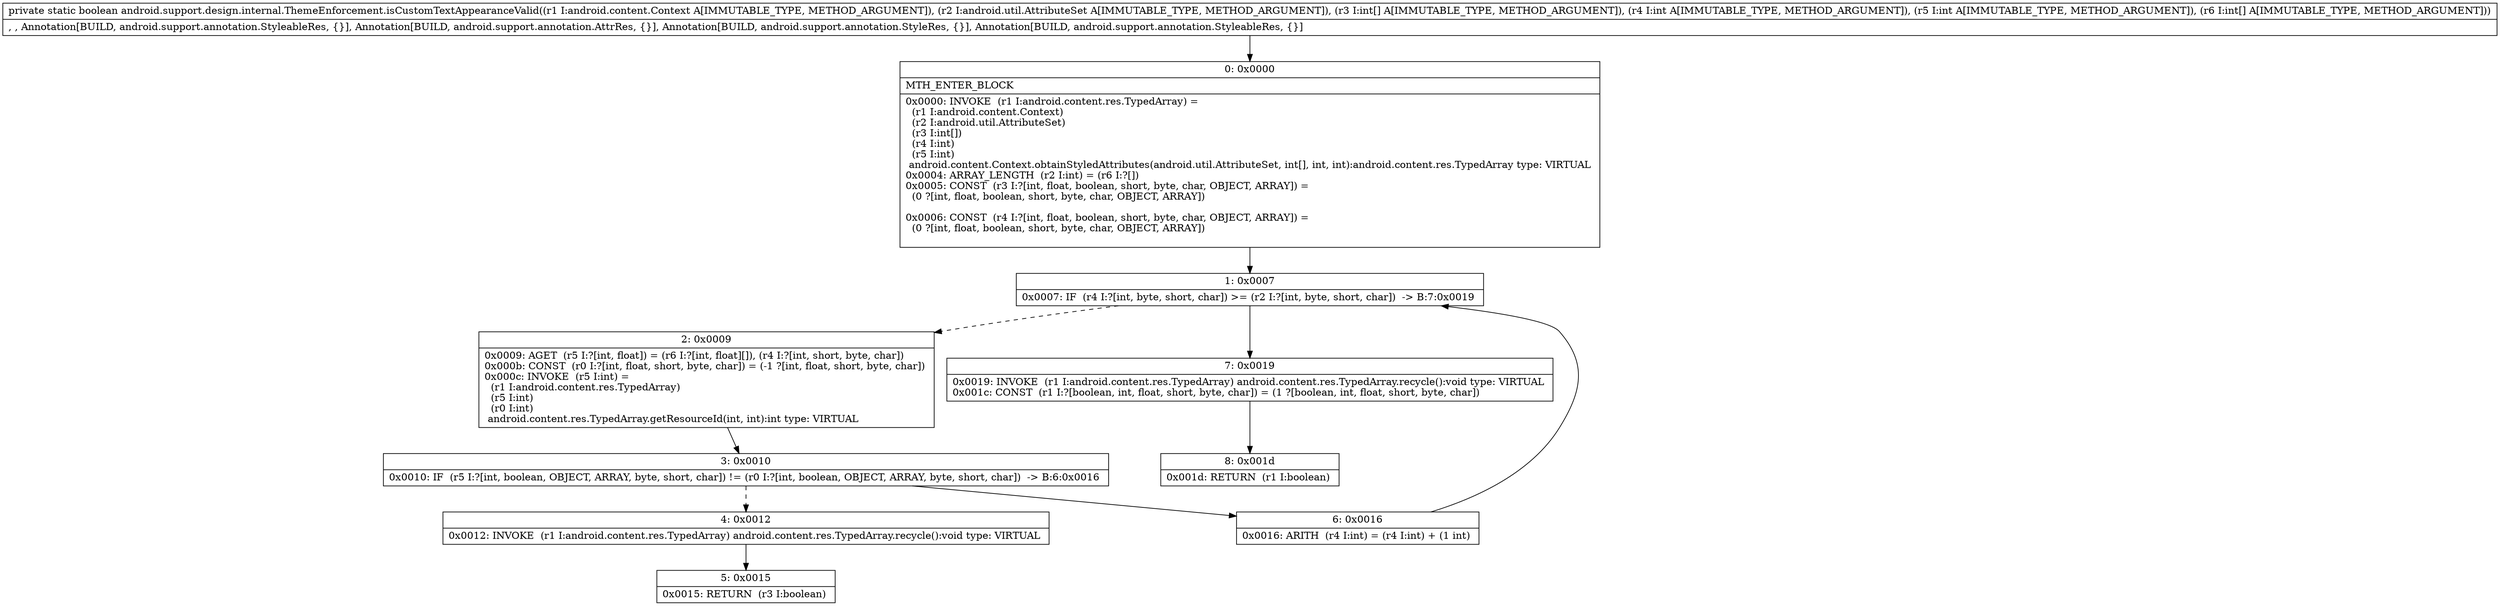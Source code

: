 digraph "CFG forandroid.support.design.internal.ThemeEnforcement.isCustomTextAppearanceValid(Landroid\/content\/Context;Landroid\/util\/AttributeSet;[III[I)Z" {
Node_0 [shape=record,label="{0\:\ 0x0000|MTH_ENTER_BLOCK\l|0x0000: INVOKE  (r1 I:android.content.res.TypedArray) = \l  (r1 I:android.content.Context)\l  (r2 I:android.util.AttributeSet)\l  (r3 I:int[])\l  (r4 I:int)\l  (r5 I:int)\l android.content.Context.obtainStyledAttributes(android.util.AttributeSet, int[], int, int):android.content.res.TypedArray type: VIRTUAL \l0x0004: ARRAY_LENGTH  (r2 I:int) = (r6 I:?[]) \l0x0005: CONST  (r3 I:?[int, float, boolean, short, byte, char, OBJECT, ARRAY]) = \l  (0 ?[int, float, boolean, short, byte, char, OBJECT, ARRAY])\l \l0x0006: CONST  (r4 I:?[int, float, boolean, short, byte, char, OBJECT, ARRAY]) = \l  (0 ?[int, float, boolean, short, byte, char, OBJECT, ARRAY])\l \l}"];
Node_1 [shape=record,label="{1\:\ 0x0007|0x0007: IF  (r4 I:?[int, byte, short, char]) \>= (r2 I:?[int, byte, short, char])  \-\> B:7:0x0019 \l}"];
Node_2 [shape=record,label="{2\:\ 0x0009|0x0009: AGET  (r5 I:?[int, float]) = (r6 I:?[int, float][]), (r4 I:?[int, short, byte, char]) \l0x000b: CONST  (r0 I:?[int, float, short, byte, char]) = (\-1 ?[int, float, short, byte, char]) \l0x000c: INVOKE  (r5 I:int) = \l  (r1 I:android.content.res.TypedArray)\l  (r5 I:int)\l  (r0 I:int)\l android.content.res.TypedArray.getResourceId(int, int):int type: VIRTUAL \l}"];
Node_3 [shape=record,label="{3\:\ 0x0010|0x0010: IF  (r5 I:?[int, boolean, OBJECT, ARRAY, byte, short, char]) != (r0 I:?[int, boolean, OBJECT, ARRAY, byte, short, char])  \-\> B:6:0x0016 \l}"];
Node_4 [shape=record,label="{4\:\ 0x0012|0x0012: INVOKE  (r1 I:android.content.res.TypedArray) android.content.res.TypedArray.recycle():void type: VIRTUAL \l}"];
Node_5 [shape=record,label="{5\:\ 0x0015|0x0015: RETURN  (r3 I:boolean) \l}"];
Node_6 [shape=record,label="{6\:\ 0x0016|0x0016: ARITH  (r4 I:int) = (r4 I:int) + (1 int) \l}"];
Node_7 [shape=record,label="{7\:\ 0x0019|0x0019: INVOKE  (r1 I:android.content.res.TypedArray) android.content.res.TypedArray.recycle():void type: VIRTUAL \l0x001c: CONST  (r1 I:?[boolean, int, float, short, byte, char]) = (1 ?[boolean, int, float, short, byte, char]) \l}"];
Node_8 [shape=record,label="{8\:\ 0x001d|0x001d: RETURN  (r1 I:boolean) \l}"];
MethodNode[shape=record,label="{private static boolean android.support.design.internal.ThemeEnforcement.isCustomTextAppearanceValid((r1 I:android.content.Context A[IMMUTABLE_TYPE, METHOD_ARGUMENT]), (r2 I:android.util.AttributeSet A[IMMUTABLE_TYPE, METHOD_ARGUMENT]), (r3 I:int[] A[IMMUTABLE_TYPE, METHOD_ARGUMENT]), (r4 I:int A[IMMUTABLE_TYPE, METHOD_ARGUMENT]), (r5 I:int A[IMMUTABLE_TYPE, METHOD_ARGUMENT]), (r6 I:int[] A[IMMUTABLE_TYPE, METHOD_ARGUMENT]))  | , , Annotation[BUILD, android.support.annotation.StyleableRes, \{\}], Annotation[BUILD, android.support.annotation.AttrRes, \{\}], Annotation[BUILD, android.support.annotation.StyleRes, \{\}], Annotation[BUILD, android.support.annotation.StyleableRes, \{\}]\l}"];
MethodNode -> Node_0;
Node_0 -> Node_1;
Node_1 -> Node_2[style=dashed];
Node_1 -> Node_7;
Node_2 -> Node_3;
Node_3 -> Node_4[style=dashed];
Node_3 -> Node_6;
Node_4 -> Node_5;
Node_6 -> Node_1;
Node_7 -> Node_8;
}

